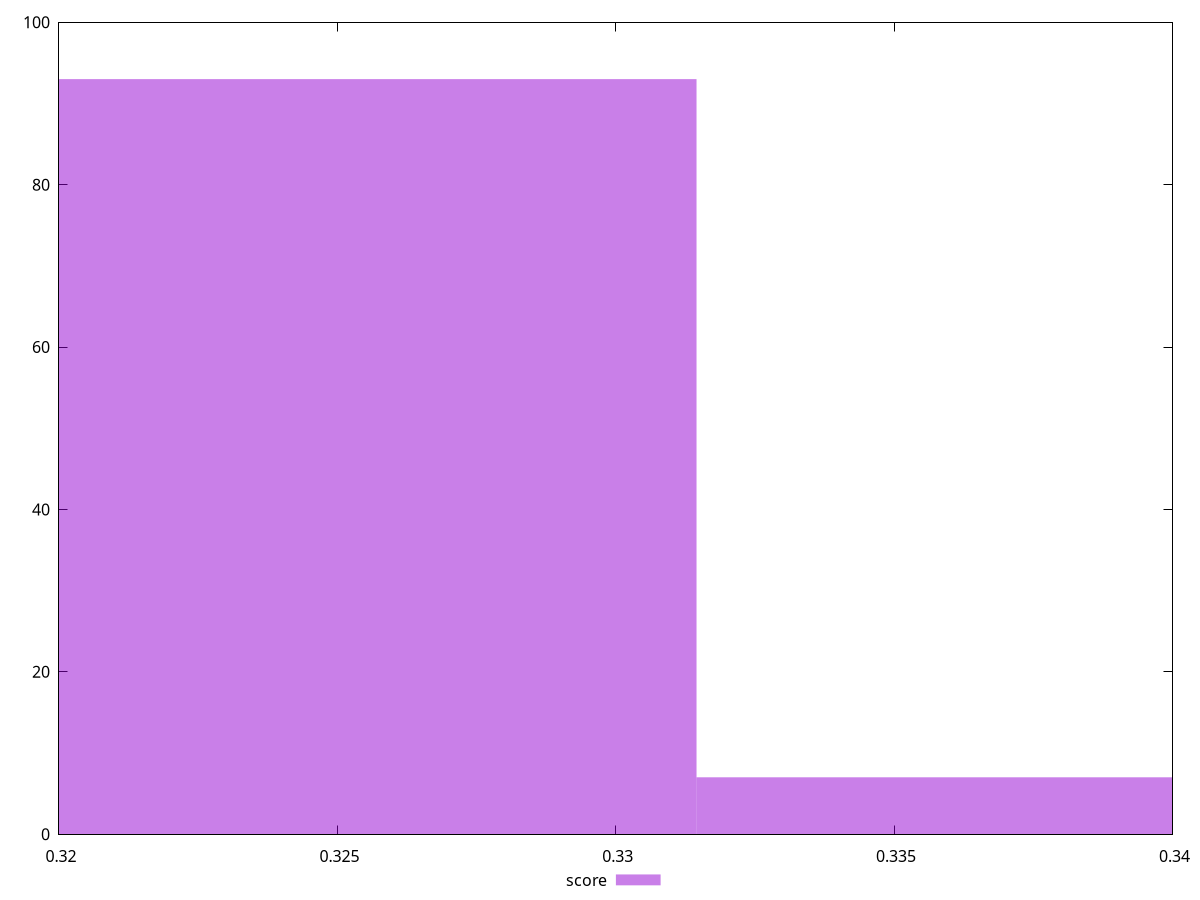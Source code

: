 reset

$score <<EOF
0.32542446708525113 93
0.33747722512544565 7
EOF

set key outside below
set boxwidth 0.012052758040194487
set xrange [0.32:0.34]
set yrange [0:100]
set trange [0:100]
set style fill transparent solid 0.5 noborder
set terminal svg size 640, 490 enhanced background rgb 'white'
set output "report_00018_2021-02-10T15-25-16.877Z/unused-javascript/samples/pages+cached+noadtech+nomedia/score/histogram.svg"

plot $score title "score" with boxes

reset
